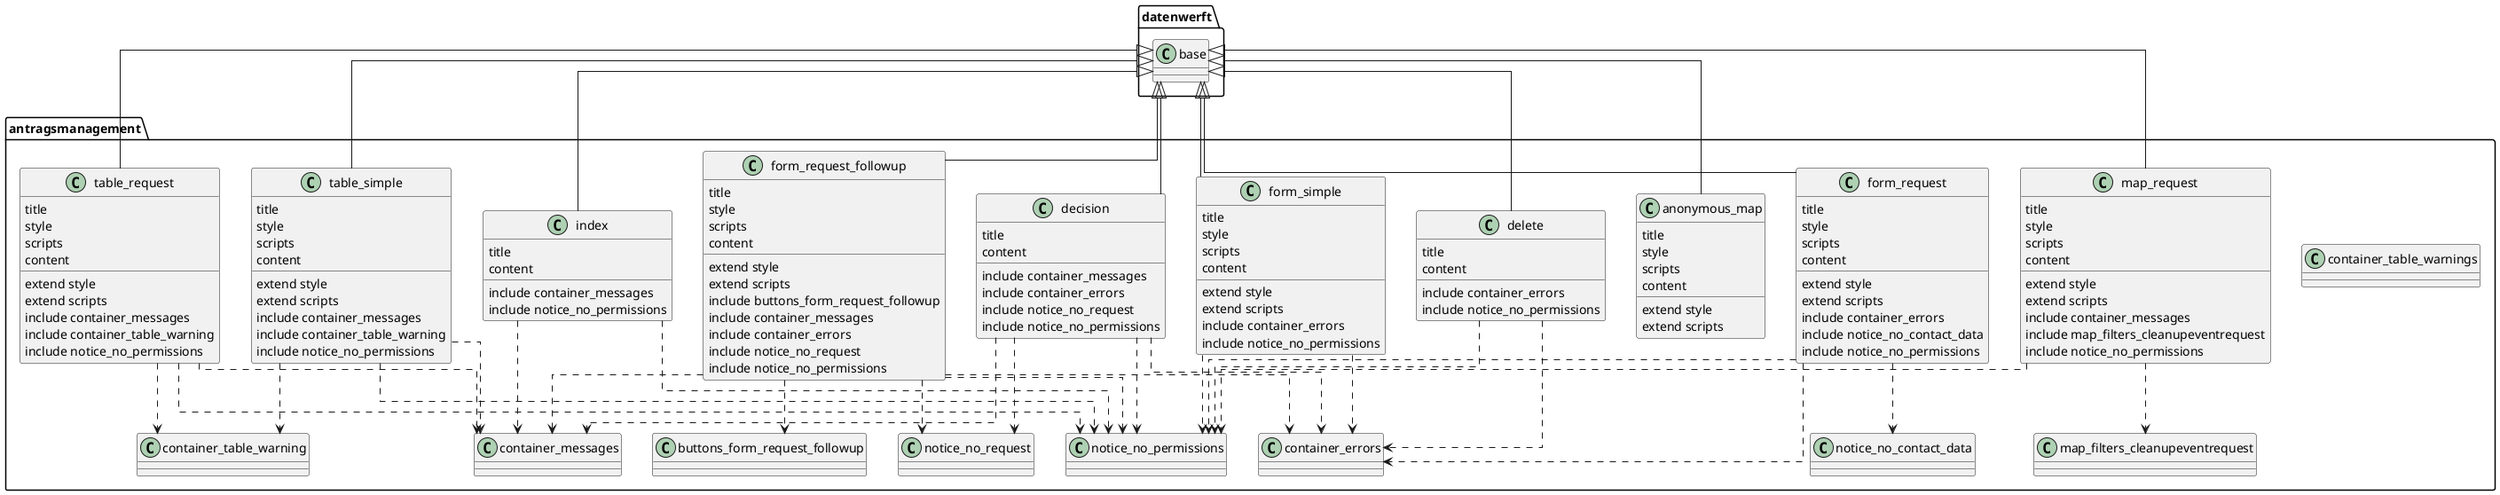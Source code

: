 @startuml
skinparam linetype ortho

package antragsmanagement {
  class buttons_form_request_followup {}
  class container_errors {}
  class container_messages {}
  class container_table_warnings {}

  class anonymous_map {
    {field} title
    {field} style
    {field} scripts
    {field} content
    {method} extend style
    {method} extend scripts
  }

  class decision {
    {field} title
    {field} content
    {method} include container_messages
    {method} include container_errors
    {method} include notice_no_request
    {method} include notice_no_permissions
  }

  class delete {
    {field} title
    {field} content
    {method} include container_errors
    {method} include notice_no_permissions
  }

  class form_request {
    {field} title
    {field} style
    {field} scripts
    {field} content
    {method} extend style
    {method} extend scripts
    {method} include container_errors
    {method} include notice_no_contact_data
    {method} include notice_no_permissions
  }

  class form_request_followup {
    {field} title
    {field} style
    {field} scripts
    {field} content
    {method} extend style
    {method} extend scripts
    {method} include buttons_form_request_followup
    {method} include container_messages
    {method} include container_errors
    {method} include notice_no_request
    {method} include notice_no_permissions
  }

  class form_simple {
    {field} title
    {field} style
    {field} scripts
    {field} content
    {method} extend style
    {method} extend scripts
    {method} include container_errors
    {method} include notice_no_permissions
  }

  class index {
    {field} title
    {field} content
    {method} include container_messages
    {method} include notice_no_permissions
  }

  class map_filters_cleanupeventrequest {}

  class map_request {
    {field} title
    {field} style
    {field} scripts
    {field} content
    {method} extend style
    {method} extend scripts
    {method} include container_messages
    {method} include map_filters_cleanupeventrequest
    {method} include notice_no_permissions
  }

  class notice_no_contact_data {}
  class notice_no_permissions {}
  class notice_no_request {}

  class table_request {
    {field} title
    {field} style
    {field} scripts
    {field} content
    {method} extend style
    {method} extend scripts
    {method} include container_messages
    {method} include container_table_warning
    {method} include notice_no_permissions
  }

  class table_simple {
    {field} title
    {field} style
    {field} scripts
    {field} content
    {method} extend style
    {method} extend scripts
    {method} include container_messages
    {method} include container_table_warning
    {method} include notice_no_permissions
  }
}

datenwerft.base <|-- antragsmanagement.anonymous_map
datenwerft.base <|-- antragsmanagement.decision
datenwerft.base <|-- antragsmanagement.delete
datenwerft.base <|-- antragsmanagement.form_request
datenwerft.base <|-- antragsmanagement.form_request_followup
datenwerft.base <|-- antragsmanagement.form_simple
datenwerft.base <|-- antragsmanagement.index
datenwerft.base <|-- antragsmanagement.map_request
datenwerft.base <|-- antragsmanagement.table_request
datenwerft.base <|-- antragsmanagement.table_simple


antragsmanagement.decision ..> antragsmanagement.container_messages
antragsmanagement.decision ..> antragsmanagement.container_errors
antragsmanagement.decision ..> antragsmanagement.notice_no_request
antragsmanagement.decision ..> antragsmanagement.notice_no_permissions
antragsmanagement.delete ..> antragsmanagement.container_errors
antragsmanagement.delete ..> antragsmanagement.notice_no_permissions
antragsmanagement.form_request ..> antragsmanagement.container_errors
antragsmanagement.form_request ..> antragsmanagement.notice_no_contact_data
antragsmanagement.form_request ..> antragsmanagement.notice_no_permissions
antragsmanagement.form_request_followup ..> antragsmanagement.buttons_form_request_followup
antragsmanagement.form_request_followup ..> antragsmanagement.container_messages
antragsmanagement.form_request_followup ..> antragsmanagement.container_errors
antragsmanagement.form_request_followup ..> antragsmanagement.notice_no_request
antragsmanagement.form_request_followup ..> antragsmanagement.notice_no_permissions
antragsmanagement.form_simple ..> antragsmanagement.container_errors
antragsmanagement.form_simple ..> antragsmanagement.notice_no_permissions
antragsmanagement.index ..> antragsmanagement.container_messages
antragsmanagement.index ..> antragsmanagement.notice_no_permissions
antragsmanagement.map_request ..> antragsmanagement.map_filters_cleanupeventrequest
antragsmanagement.map_request ..> antragsmanagement.notice_no_permissions
antragsmanagement.table_request ..> antragsmanagement.container_messages
antragsmanagement.table_request ..> antragsmanagement.container_table_warning
antragsmanagement.table_request ..> antragsmanagement.notice_no_permissions
antragsmanagement.table_simple ..> antragsmanagement.container_messages
antragsmanagement.table_simple ..> antragsmanagement.container_table_warning
antragsmanagement.table_simple ..> antragsmanagement.notice_no_permissions

@enduml